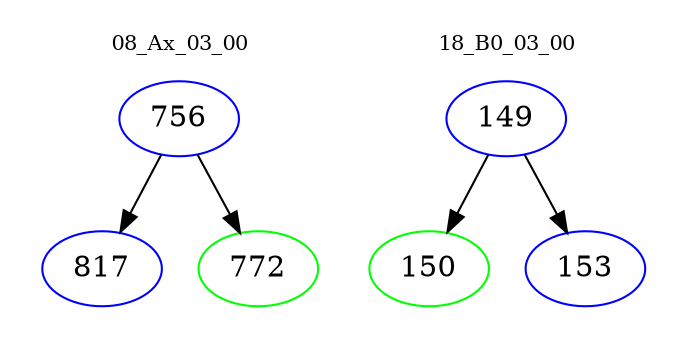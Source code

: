 digraph{
subgraph cluster_0 {
color = white
label = "08_Ax_03_00";
fontsize=10;
T0_756 [label="756", color="blue"]
T0_756 -> T0_817 [color="black"]
T0_817 [label="817", color="blue"]
T0_756 -> T0_772 [color="black"]
T0_772 [label="772", color="green"]
}
subgraph cluster_1 {
color = white
label = "18_B0_03_00";
fontsize=10;
T1_149 [label="149", color="blue"]
T1_149 -> T1_150 [color="black"]
T1_150 [label="150", color="green"]
T1_149 -> T1_153 [color="black"]
T1_153 [label="153", color="blue"]
}
}
